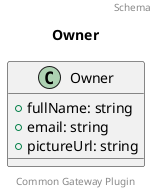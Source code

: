 @startuml
title: Owner
footer: Common Gateway Plugin
header: Schema

class Owner {
  + fullName: string
  + email: string
  + pictureUrl: string
}
@enduml
